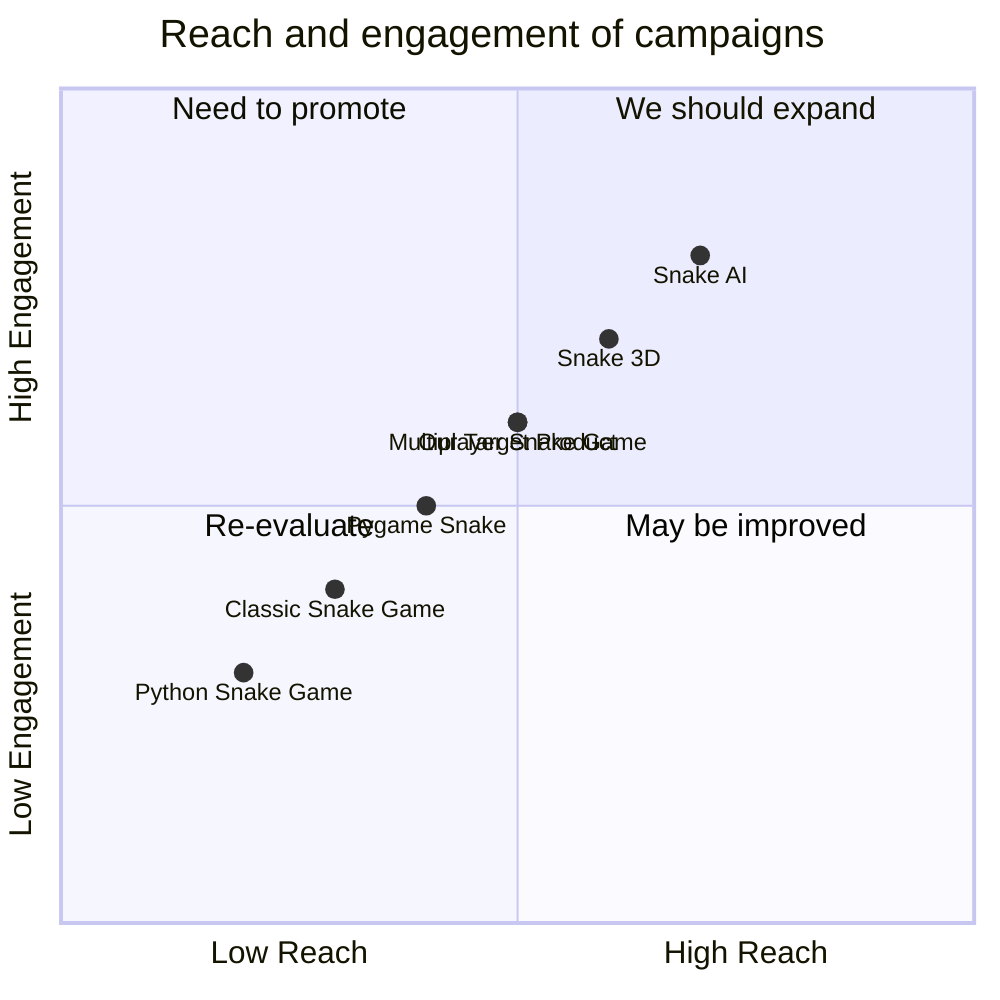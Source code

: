 quadrantChart
    title Reach and engagement of campaigns
    x-axis Low Reach --> High Reach
    y-axis Low Engagement --> High Engagement
    quadrant-1 We should expand
    quadrant-2 Need to promote
    quadrant-3 Re-evaluate
    quadrant-4 May be improved
    "Python Snake Game": [0.2, 0.3]
    "Pygame Snake": [0.4, 0.5]
    "Snake 3D": [0.6, 0.7]
    "Classic Snake Game": [0.3, 0.4]
    "Multiplayer Snake Game": [0.5, 0.6]
    "Snake AI": [0.7, 0.8]
    "Our Target Product": [0.5, 0.6]